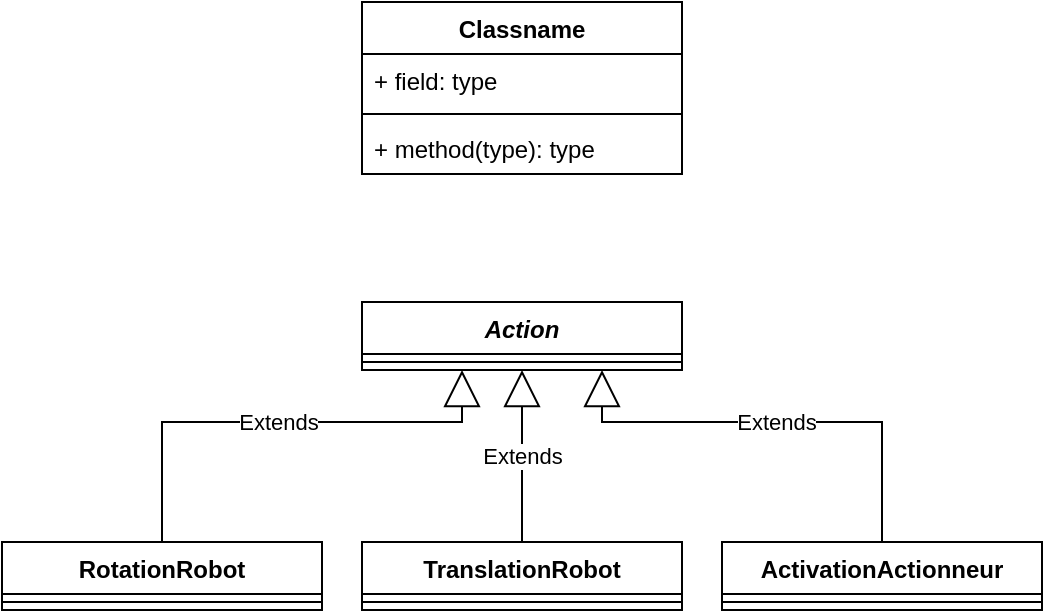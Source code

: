 <mxfile version="15.8.7" type="device"><diagram id="C5RBs43oDa-KdzZeNtuy" name="Page-1"><mxGraphModel dx="798" dy="384" grid="1" gridSize="10" guides="1" tooltips="1" connect="1" arrows="1" fold="1" page="1" pageScale="1" pageWidth="827" pageHeight="1169" math="0" shadow="0"><root><mxCell id="WIyWlLk6GJQsqaUBKTNV-0"/><mxCell id="WIyWlLk6GJQsqaUBKTNV-1" parent="WIyWlLk6GJQsqaUBKTNV-0"/><mxCell id="qnr1vj0UBxKn_KJw4WTJ-1" value="Action" style="swimlane;fontStyle=3;align=center;verticalAlign=top;childLayout=stackLayout;horizontal=1;startSize=26;horizontalStack=0;resizeParent=1;resizeParentMax=0;resizeLast=0;collapsible=1;marginBottom=0;" vertex="1" parent="WIyWlLk6GJQsqaUBKTNV-1"><mxGeometry x="300" y="760" width="160" height="34" as="geometry"/></mxCell><mxCell id="qnr1vj0UBxKn_KJw4WTJ-3" value="" style="line;strokeWidth=1;fillColor=none;align=left;verticalAlign=middle;spacingTop=-1;spacingLeft=3;spacingRight=3;rotatable=0;labelPosition=right;points=[];portConstraint=eastwest;" vertex="1" parent="qnr1vj0UBxKn_KJw4WTJ-1"><mxGeometry y="26" width="160" height="8" as="geometry"/></mxCell><mxCell id="qnr1vj0UBxKn_KJw4WTJ-5" value="RotationRobot" style="swimlane;fontStyle=1;align=center;verticalAlign=top;childLayout=stackLayout;horizontal=1;startSize=26;horizontalStack=0;resizeParent=1;resizeParentMax=0;resizeLast=0;collapsible=1;marginBottom=0;" vertex="1" parent="WIyWlLk6GJQsqaUBKTNV-1"><mxGeometry x="120" y="880" width="160" height="34" as="geometry"/></mxCell><mxCell id="qnr1vj0UBxKn_KJw4WTJ-7" value="" style="line;strokeWidth=1;fillColor=none;align=left;verticalAlign=middle;spacingTop=-1;spacingLeft=3;spacingRight=3;rotatable=0;labelPosition=right;points=[];portConstraint=eastwest;" vertex="1" parent="qnr1vj0UBxKn_KJw4WTJ-5"><mxGeometry y="26" width="160" height="8" as="geometry"/></mxCell><mxCell id="qnr1vj0UBxKn_KJw4WTJ-13" value="ActivationActionneur" style="swimlane;fontStyle=1;align=center;verticalAlign=top;childLayout=stackLayout;horizontal=1;startSize=26;horizontalStack=0;resizeParent=1;resizeParentMax=0;resizeLast=0;collapsible=1;marginBottom=0;" vertex="1" parent="WIyWlLk6GJQsqaUBKTNV-1"><mxGeometry x="480" y="880" width="160" height="34" as="geometry"/></mxCell><mxCell id="qnr1vj0UBxKn_KJw4WTJ-14" value="" style="line;strokeWidth=1;fillColor=none;align=left;verticalAlign=middle;spacingTop=-1;spacingLeft=3;spacingRight=3;rotatable=0;labelPosition=right;points=[];portConstraint=eastwest;" vertex="1" parent="qnr1vj0UBxKn_KJw4WTJ-13"><mxGeometry y="26" width="160" height="8" as="geometry"/></mxCell><mxCell id="qnr1vj0UBxKn_KJw4WTJ-15" value="TranslationRobot" style="swimlane;fontStyle=1;align=center;verticalAlign=top;childLayout=stackLayout;horizontal=1;startSize=26;horizontalStack=0;resizeParent=1;resizeParentMax=0;resizeLast=0;collapsible=1;marginBottom=0;" vertex="1" parent="WIyWlLk6GJQsqaUBKTNV-1"><mxGeometry x="300" y="880" width="160" height="34" as="geometry"/></mxCell><mxCell id="qnr1vj0UBxKn_KJw4WTJ-16" value="" style="line;strokeWidth=1;fillColor=none;align=left;verticalAlign=middle;spacingTop=-1;spacingLeft=3;spacingRight=3;rotatable=0;labelPosition=right;points=[];portConstraint=eastwest;" vertex="1" parent="qnr1vj0UBxKn_KJw4WTJ-15"><mxGeometry y="26" width="160" height="8" as="geometry"/></mxCell><mxCell id="qnr1vj0UBxKn_KJw4WTJ-19" value="Extends" style="endArrow=block;endSize=16;endFill=0;html=1;rounded=0;edgeStyle=elbowEdgeStyle;elbow=vertical;" edge="1" parent="WIyWlLk6GJQsqaUBKTNV-1" source="qnr1vj0UBxKn_KJw4WTJ-5" target="qnr1vj0UBxKn_KJw4WTJ-1"><mxGeometry width="160" relative="1" as="geometry"><mxPoint x="350" y="800" as="sourcePoint"/><mxPoint x="510" y="800" as="targetPoint"/><Array as="points"><mxPoint x="350" y="820"/></Array></mxGeometry></mxCell><mxCell id="qnr1vj0UBxKn_KJw4WTJ-20" value="Extends" style="endArrow=block;endSize=16;endFill=0;html=1;rounded=0;elbow=vertical;" edge="1" parent="WIyWlLk6GJQsqaUBKTNV-1" source="qnr1vj0UBxKn_KJw4WTJ-15" target="qnr1vj0UBxKn_KJw4WTJ-1"><mxGeometry width="160" relative="1" as="geometry"><mxPoint x="320" y="800" as="sourcePoint"/><mxPoint x="480" y="800" as="targetPoint"/><Array as="points"/></mxGeometry></mxCell><mxCell id="qnr1vj0UBxKn_KJw4WTJ-21" value="Extends" style="endArrow=block;endSize=16;endFill=0;html=1;rounded=0;elbow=vertical;edgeStyle=elbowEdgeStyle;" edge="1" parent="WIyWlLk6GJQsqaUBKTNV-1" source="qnr1vj0UBxKn_KJw4WTJ-13" target="qnr1vj0UBxKn_KJw4WTJ-1"><mxGeometry width="160" relative="1" as="geometry"><mxPoint x="320" y="800" as="sourcePoint"/><mxPoint x="480" y="800" as="targetPoint"/><Array as="points"><mxPoint x="420" y="820"/><mxPoint x="460" y="820"/><mxPoint x="410" y="810"/><mxPoint x="400" y="820"/></Array></mxGeometry></mxCell><mxCell id="qnr1vj0UBxKn_KJw4WTJ-22" value="Classname" style="swimlane;fontStyle=1;align=center;verticalAlign=top;childLayout=stackLayout;horizontal=1;startSize=26;horizontalStack=0;resizeParent=1;resizeParentMax=0;resizeLast=0;collapsible=1;marginBottom=0;" vertex="1" parent="WIyWlLk6GJQsqaUBKTNV-1"><mxGeometry x="300" y="610" width="160" height="86" as="geometry"/></mxCell><mxCell id="qnr1vj0UBxKn_KJw4WTJ-23" value="+ field: type" style="text;strokeColor=none;fillColor=none;align=left;verticalAlign=top;spacingLeft=4;spacingRight=4;overflow=hidden;rotatable=0;points=[[0,0.5],[1,0.5]];portConstraint=eastwest;" vertex="1" parent="qnr1vj0UBxKn_KJw4WTJ-22"><mxGeometry y="26" width="160" height="26" as="geometry"/></mxCell><mxCell id="qnr1vj0UBxKn_KJw4WTJ-24" value="" style="line;strokeWidth=1;fillColor=none;align=left;verticalAlign=middle;spacingTop=-1;spacingLeft=3;spacingRight=3;rotatable=0;labelPosition=right;points=[];portConstraint=eastwest;" vertex="1" parent="qnr1vj0UBxKn_KJw4WTJ-22"><mxGeometry y="52" width="160" height="8" as="geometry"/></mxCell><mxCell id="qnr1vj0UBxKn_KJw4WTJ-25" value="+ method(type): type" style="text;strokeColor=none;fillColor=none;align=left;verticalAlign=top;spacingLeft=4;spacingRight=4;overflow=hidden;rotatable=0;points=[[0,0.5],[1,0.5]];portConstraint=eastwest;" vertex="1" parent="qnr1vj0UBxKn_KJw4WTJ-22"><mxGeometry y="60" width="160" height="26" as="geometry"/></mxCell></root></mxGraphModel></diagram></mxfile>